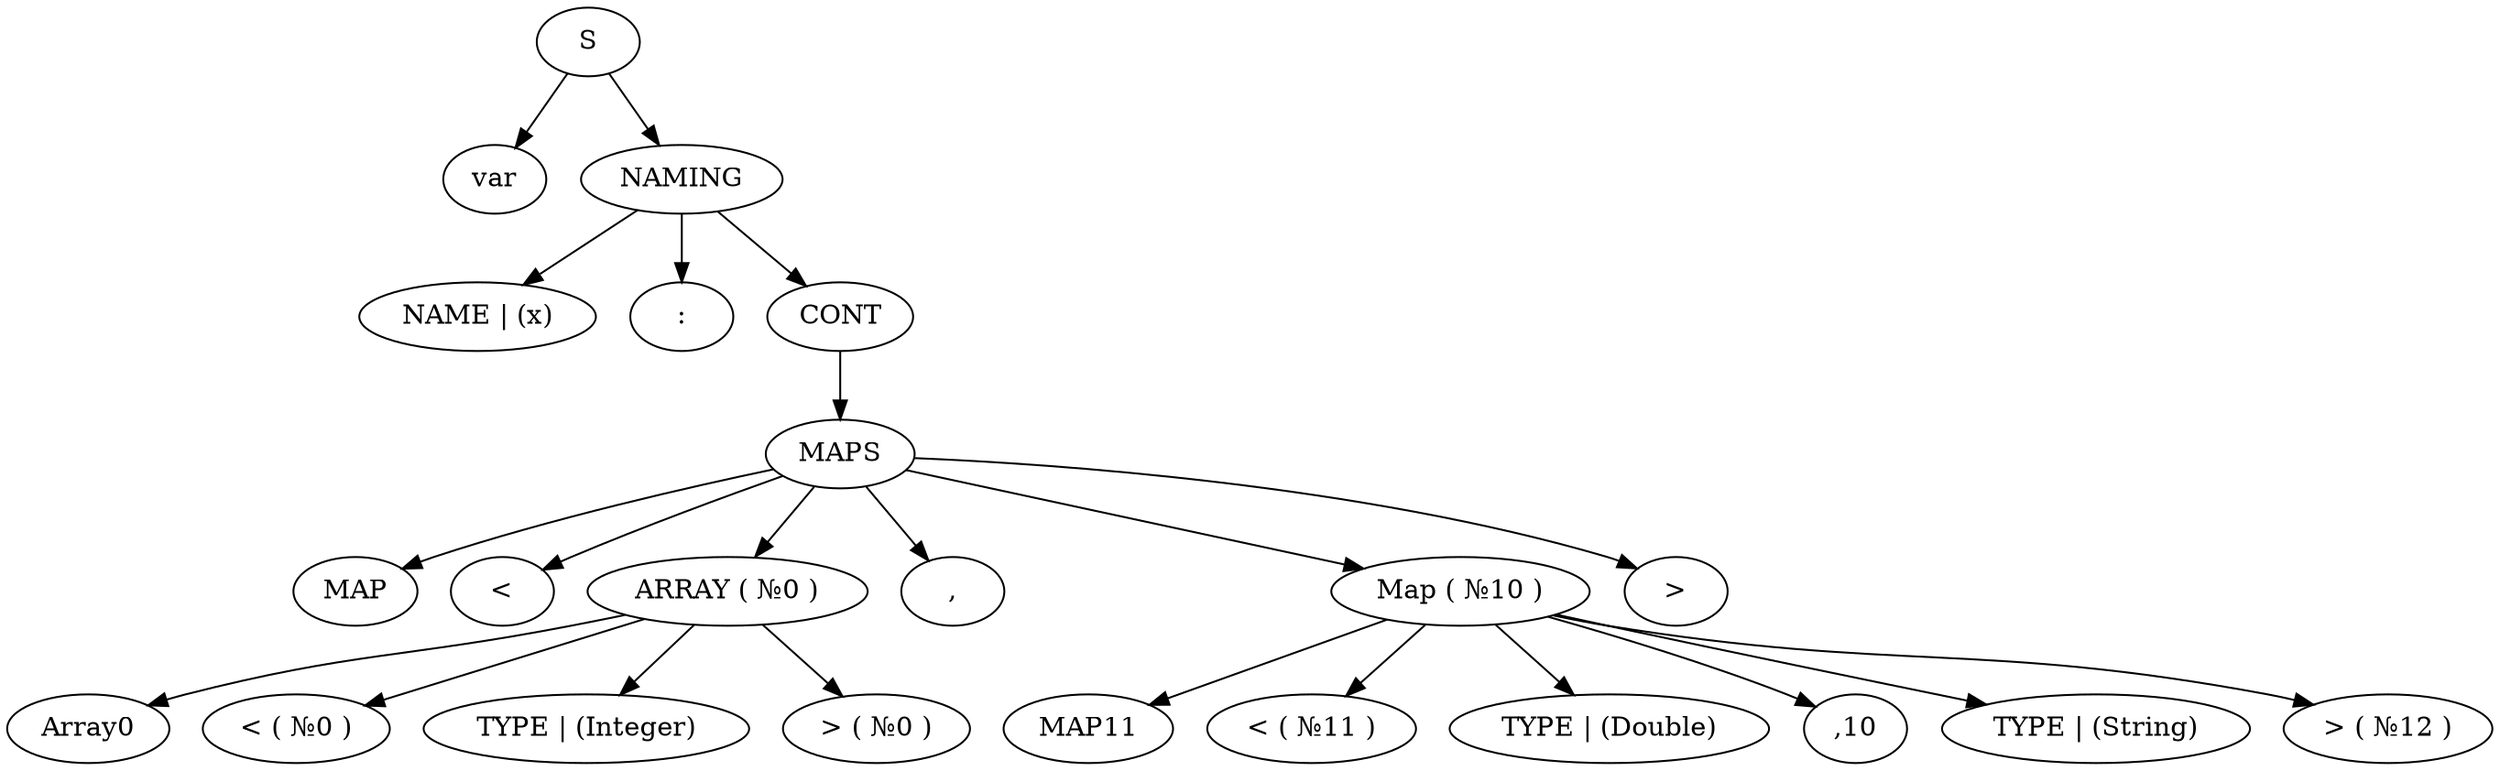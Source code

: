 digraph G{
"S"->"var"
"S"->"NAMING"
"NAMING"->"NAME | (x)"
"NAMING"->":"
"NAMING"->"CONT"
"CONT"->"MAPS"
"MAPS"->"MAP"
"MAPS"->"<"
"MAPS"->"ARRAY ( №0 )"
"ARRAY ( №0 )"->"Array0"
"ARRAY ( №0 )"->"< ( №0 )"
"ARRAY ( №0 )"->"TYPE | (Integer)"
"ARRAY ( №0 )"->"> ( №0 )"
"MAPS"->","
"MAPS"->"Map ( №10 )"
"Map ( №10 )"->"MAP11"
"Map ( №10 )"->"< ( №11 )"
"Map ( №10 )"->"TYPE | (Double)"
"Map ( №10 )"->",10"
"Map ( №10 )"->"TYPE | (String)"
"Map ( №10 )"->"> ( №12 )"
"MAPS"->">"
}